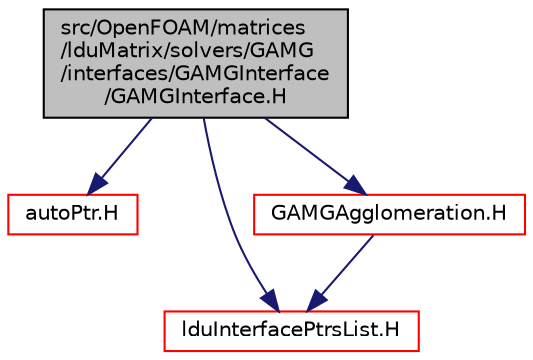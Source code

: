 digraph "src/OpenFOAM/matrices/lduMatrix/solvers/GAMG/interfaces/GAMGInterface/GAMGInterface.H"
{
  bgcolor="transparent";
  edge [fontname="Helvetica",fontsize="10",labelfontname="Helvetica",labelfontsize="10"];
  node [fontname="Helvetica",fontsize="10",shape=record];
  Node1 [label="src/OpenFOAM/matrices\l/lduMatrix/solvers/GAMG\l/interfaces/GAMGInterface\l/GAMGInterface.H",height=0.2,width=0.4,color="black", fillcolor="grey75", style="filled", fontcolor="black"];
  Node1 -> Node2 [color="midnightblue",fontsize="10",style="solid",fontname="Helvetica"];
  Node2 [label="autoPtr.H",height=0.2,width=0.4,color="red",URL="$a08577.html"];
  Node1 -> Node3 [color="midnightblue",fontsize="10",style="solid",fontname="Helvetica"];
  Node3 [label="lduInterfacePtrsList.H",height=0.2,width=0.4,color="red",URL="$a08389.html"];
  Node1 -> Node4 [color="midnightblue",fontsize="10",style="solid",fontname="Helvetica"];
  Node4 [label="GAMGAgglomeration.H",height=0.2,width=0.4,color="red",URL="$a08478.html"];
  Node4 -> Node3 [color="midnightblue",fontsize="10",style="solid",fontname="Helvetica"];
}
